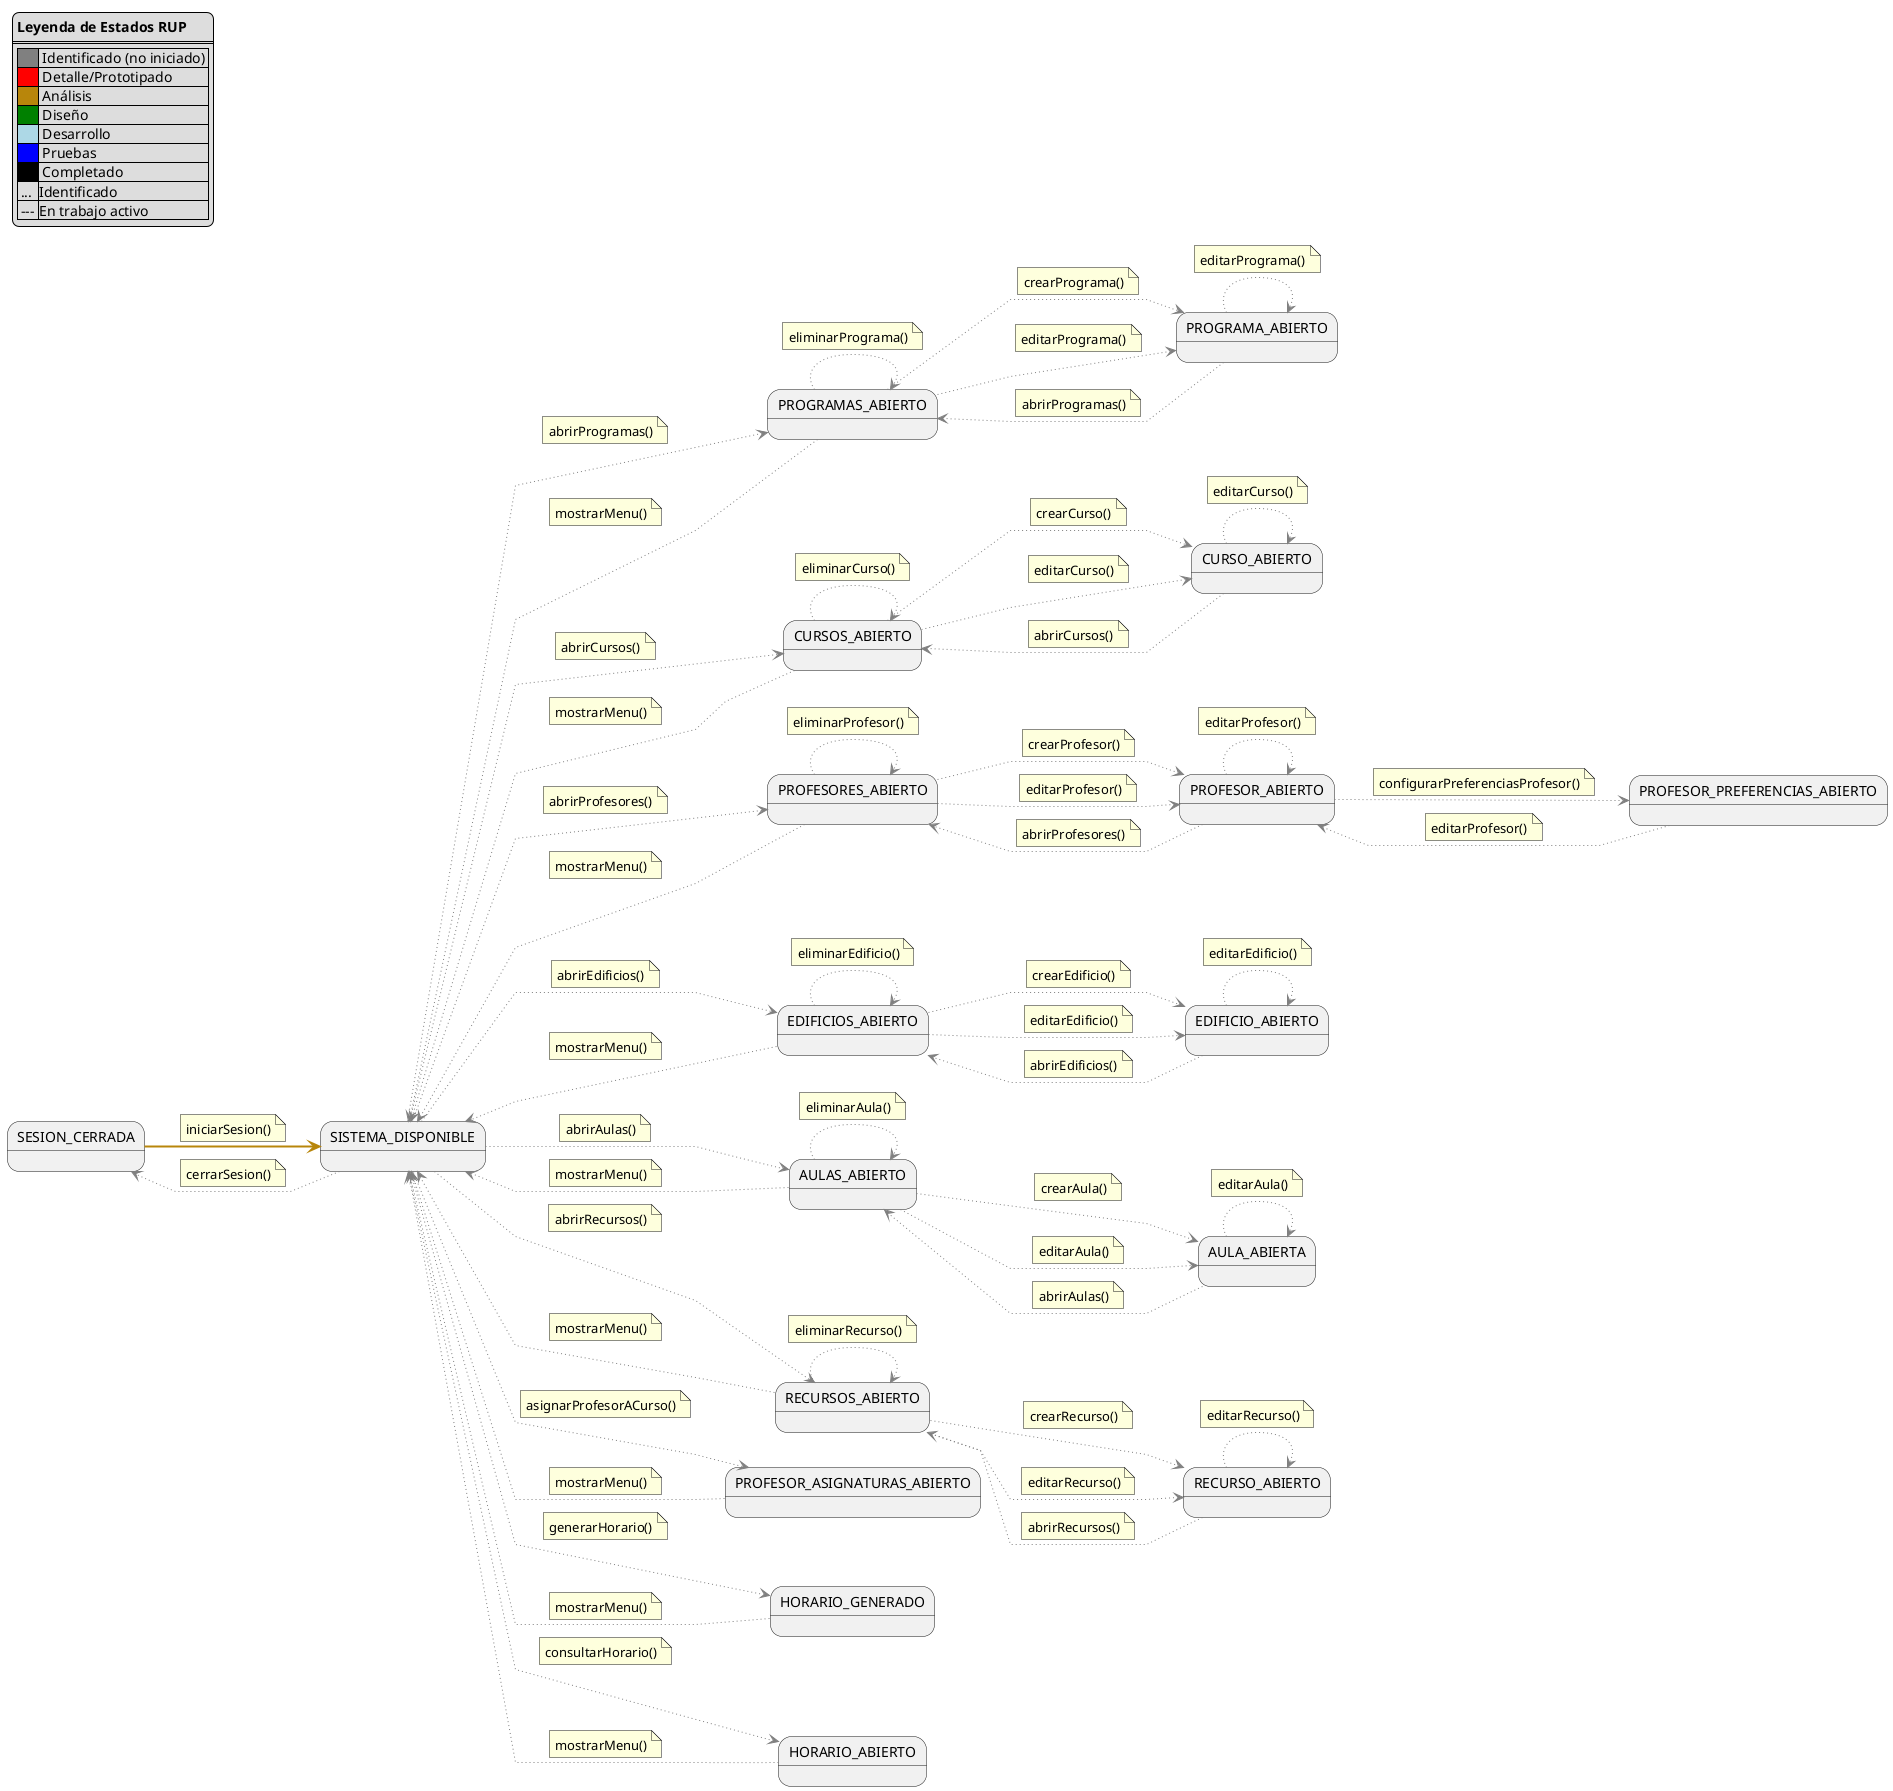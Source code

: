 @startuml diagrama-contexto-administrador-con-colores

left to right direction
skinparam linetype polyline

legend top left
    **Leyenda de Estados RUP**
    ====
    |<#gray>     | Identificado (no iniciado) |
    |<#red>      | Detalle/Prototipado |
    |<#darkgoldenrod>| Análisis |
    |<#green>    | Diseño |
    |<#lightblue>| Desarrollo |
    |<#blue>     | Pruebas |
    |<#black>    | Completado |
    | ... |Identificado|
    | --- |En trabajo activo|
end legend

state "SESION_CERRADA" as NoAuth
state "SISTEMA_DISPONIBLE" as Menu

state "PROGRAMAS_ABIERTO" as ListProgramas
state "PROGRAMA_ABIERTO" as EditPrograma
state "CURSOS_ABIERTO" as ListCursos
state "CURSO_ABIERTO" as EditCurso
state "PROFESORES_ABIERTO" as ListProfesores
state "PROFESOR_ABIERTO" as EditProfesor
state "PROFESOR_PREFERENCIAS_ABIERTO" as EditProfesorPreferencias
state "EDIFICIOS_ABIERTO" as ListEdificios
state "EDIFICIO_ABIERTO" as EditEdificio
state "AULAS_ABIERTO" as ListAulas
state "AULA_ABIERTA" as EditAula
state "RECURSOS_ABIERTO" as ListRecursos
state "RECURSO_ABIERTO" as EditRecurso

state "PROFESOR_ASIGNATURAS_ABIERTO" as Asignaciones
state "HORARIO_GENERADO" as Generacion
state "HORARIO_ABIERTO" as Consulta

NoAuth -[#darkgoldenrod,thickness=2]-> Menu
    note on link
        iniciarSesion()
    end note

Menu -[#gray,dotted]-> NoAuth
    note on link
        cerrarSesion()
    end note

Menu -[#gray,dotted]-> ListProgramas
    note on link
        abrirProgramas()
    end note

Menu -[#gray,dotted]-> ListCursos
    note on link
        abrirCursos()
    end note

Menu -[#gray,dotted]-> ListProfesores
    note on link
        abrirProfesores()
    end note

Menu -[#gray,dotted]-> ListEdificios
    note on link
        abrirEdificios()
    end note

Menu -[#gray,dotted]-> ListAulas
    note on link
        abrirAulas()
    end note

Menu -[#gray,dotted]-> ListRecursos
    note on link
        abrirRecursos()
    end note

Menu -[#gray,dotted]-> Asignaciones
    note on link
        asignarProfesorACurso()
    end note

Menu -[#gray,dotted]-> Generacion
    note on link
        generarHorario()
    end note

Menu -[#gray,dotted]-> Consulta
    note on link
        consultarHorario()
    end note

ListProgramas -[#gray,dotted]-> EditPrograma
    note on link
        crearPrograma()
    end note

ListProgramas -[#gray,dotted]-> EditPrograma
    note on link
        editarPrograma()
    end note

ListProgramas -[#gray,dotted]-> ListProgramas
    note on link
        eliminarPrograma()
    end note

EditPrograma -[#gray,dotted]-> EditPrograma
    note on link
        editarPrograma()
    end note

EditPrograma -[#gray,dotted]-> ListProgramas
    note on link
        abrirProgramas()
    end note

ListCursos -[#gray,dotted]-> EditCurso
    note on link
        crearCurso()
    end note

ListCursos -[#gray,dotted]-> EditCurso
    note on link
        editarCurso()
    end note

ListCursos -[#gray,dotted]-> ListCursos
    note on link
        eliminarCurso()
    end note

EditCurso -[#gray,dotted]-> EditCurso
    note on link
        editarCurso()
    end note

EditCurso -[#gray,dotted]-> ListCursos
    note on link
        abrirCursos()
    end note

ListProfesores -[#gray,dotted]-> EditProfesor
    note on link
        crearProfesor()
    end note

ListProfesores -[#gray,dotted]-> EditProfesor
    note on link
        editarProfesor()
    end note

ListProfesores -[#gray,dotted]-> ListProfesores
    note on link
        eliminarProfesor()
    end note

EditProfesor -[#gray,dotted]-> EditProfesor
    note on link
        editarProfesor()
    end note

EditProfesor -[#gray,dotted]-> EditProfesorPreferencias
    note on link
        configurarPreferenciasProfesor()
    end note

EditProfesorPreferencias -[#gray,dotted]-> EditProfesor
    note on link
        editarProfesor()
    end note
    
EditProfesor -[#gray,dotted]-> ListProfesores
    note on link
        abrirProfesores()
    end note

ListEdificios -[#gray,dotted]-> EditEdificio
    note on link
        crearEdificio()
    end note

ListEdificios -[#gray,dotted]-> EditEdificio
    note on link
        editarEdificio()
    end note

ListEdificios -[#gray,dotted]-> ListEdificios
    note on link
        eliminarEdificio()
    end note

EditEdificio -[#gray,dotted]-> EditEdificio
    note on link
        editarEdificio()
    end note

EditEdificio -[#gray,dotted]-> ListEdificios
    note on link
        abrirEdificios()
    end note

ListAulas -[#gray,dotted]-> EditAula
    note on link
        crearAula()
    end note

ListAulas -[#gray,dotted]-> EditAula
    note on link
        editarAula()
    end note

ListAulas -[#gray,dotted]-> ListAulas
    note on link
        eliminarAula()
    end note

EditAula -[#gray,dotted]-> EditAula
    note on link
        editarAula()
    end note

EditAula -[#gray,dotted]-> ListAulas
    note on link
        abrirAulas()
    end note

ListRecursos -[#gray,dotted]-> EditRecurso
    note on link
        crearRecurso()
    end note

ListRecursos -[#gray,dotted]-> EditRecurso
    note on link
        editarRecurso()
    end note

ListRecursos -[#gray,dotted]-> ListRecursos
    note on link
        eliminarRecurso()
    end note

EditRecurso -[#gray,dotted]-> EditRecurso
    note on link
        editarRecurso()
    end note

EditRecurso -[#gray,dotted]-> ListRecursos
    note on link
        abrirRecursos()
    end note

ListProgramas -[#gray,dotted]-> Menu
    note on link
        mostrarMenu()
    end note

ListCursos -[#gray,dotted]-> Menu
    note on link
        mostrarMenu()
    end note

ListProfesores -[#gray,dotted]-> Menu
    note on link
        mostrarMenu()
    end note

ListEdificios -[#gray,dotted]-> Menu
    note on link
        mostrarMenu()
    end note

ListAulas -[#gray,dotted]-> Menu
    note on link
        mostrarMenu()
    end note

ListRecursos -[#gray,dotted]-> Menu
    note on link
        mostrarMenu()
    end note

Asignaciones -[#gray,dotted]-> Menu
    note on link
        mostrarMenu()
    end note

Generacion -[#gray,dotted]-> Menu
    note on link
        mostrarMenu()
    end note

Consulta -[#gray,dotted]-> Menu
    note on link
        mostrarMenu()
    end note

@enduml